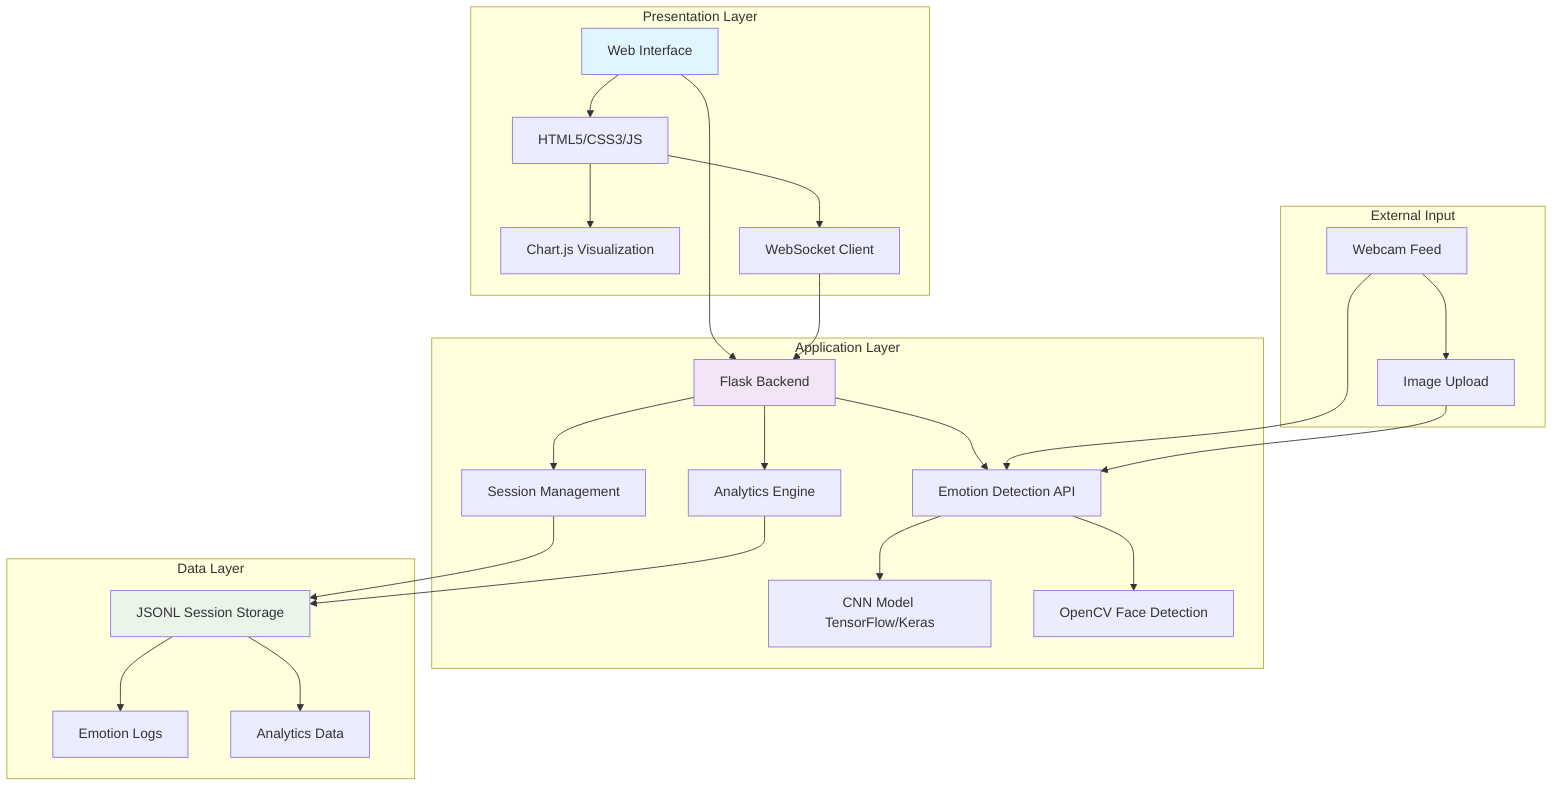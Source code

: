graph TB
    subgraph "Presentation Layer"
        A[Web Interface] --> B[HTML5/CSS3/JS]
        B --> C[Chart.js Visualization]
        B --> D[WebSocket Client]
    end
    
    subgraph "Application Layer"
        E[Flask Backend] --> F[Emotion Detection API]
        F --> G[CNN Model TensorFlow/Keras]
        F --> H[OpenCV Face Detection]
        E --> I[Session Management]
        E --> J[Analytics Engine]
    end
    
    subgraph "Data Layer"
        K[JSONL Session Storage] --> L[Emotion Logs]
        K --> M[Analytics Data]
    end
    
    subgraph "External Input"
        N[Webcam Feed] --> O[Image Upload]
    end
    
    A --> E
    D --> E
    N --> F
    O --> F
    I --> K
    J --> K
    
    style A fill:#e1f5fe
    style E fill:#f3e5f5
    style K fill:#e8f5e8